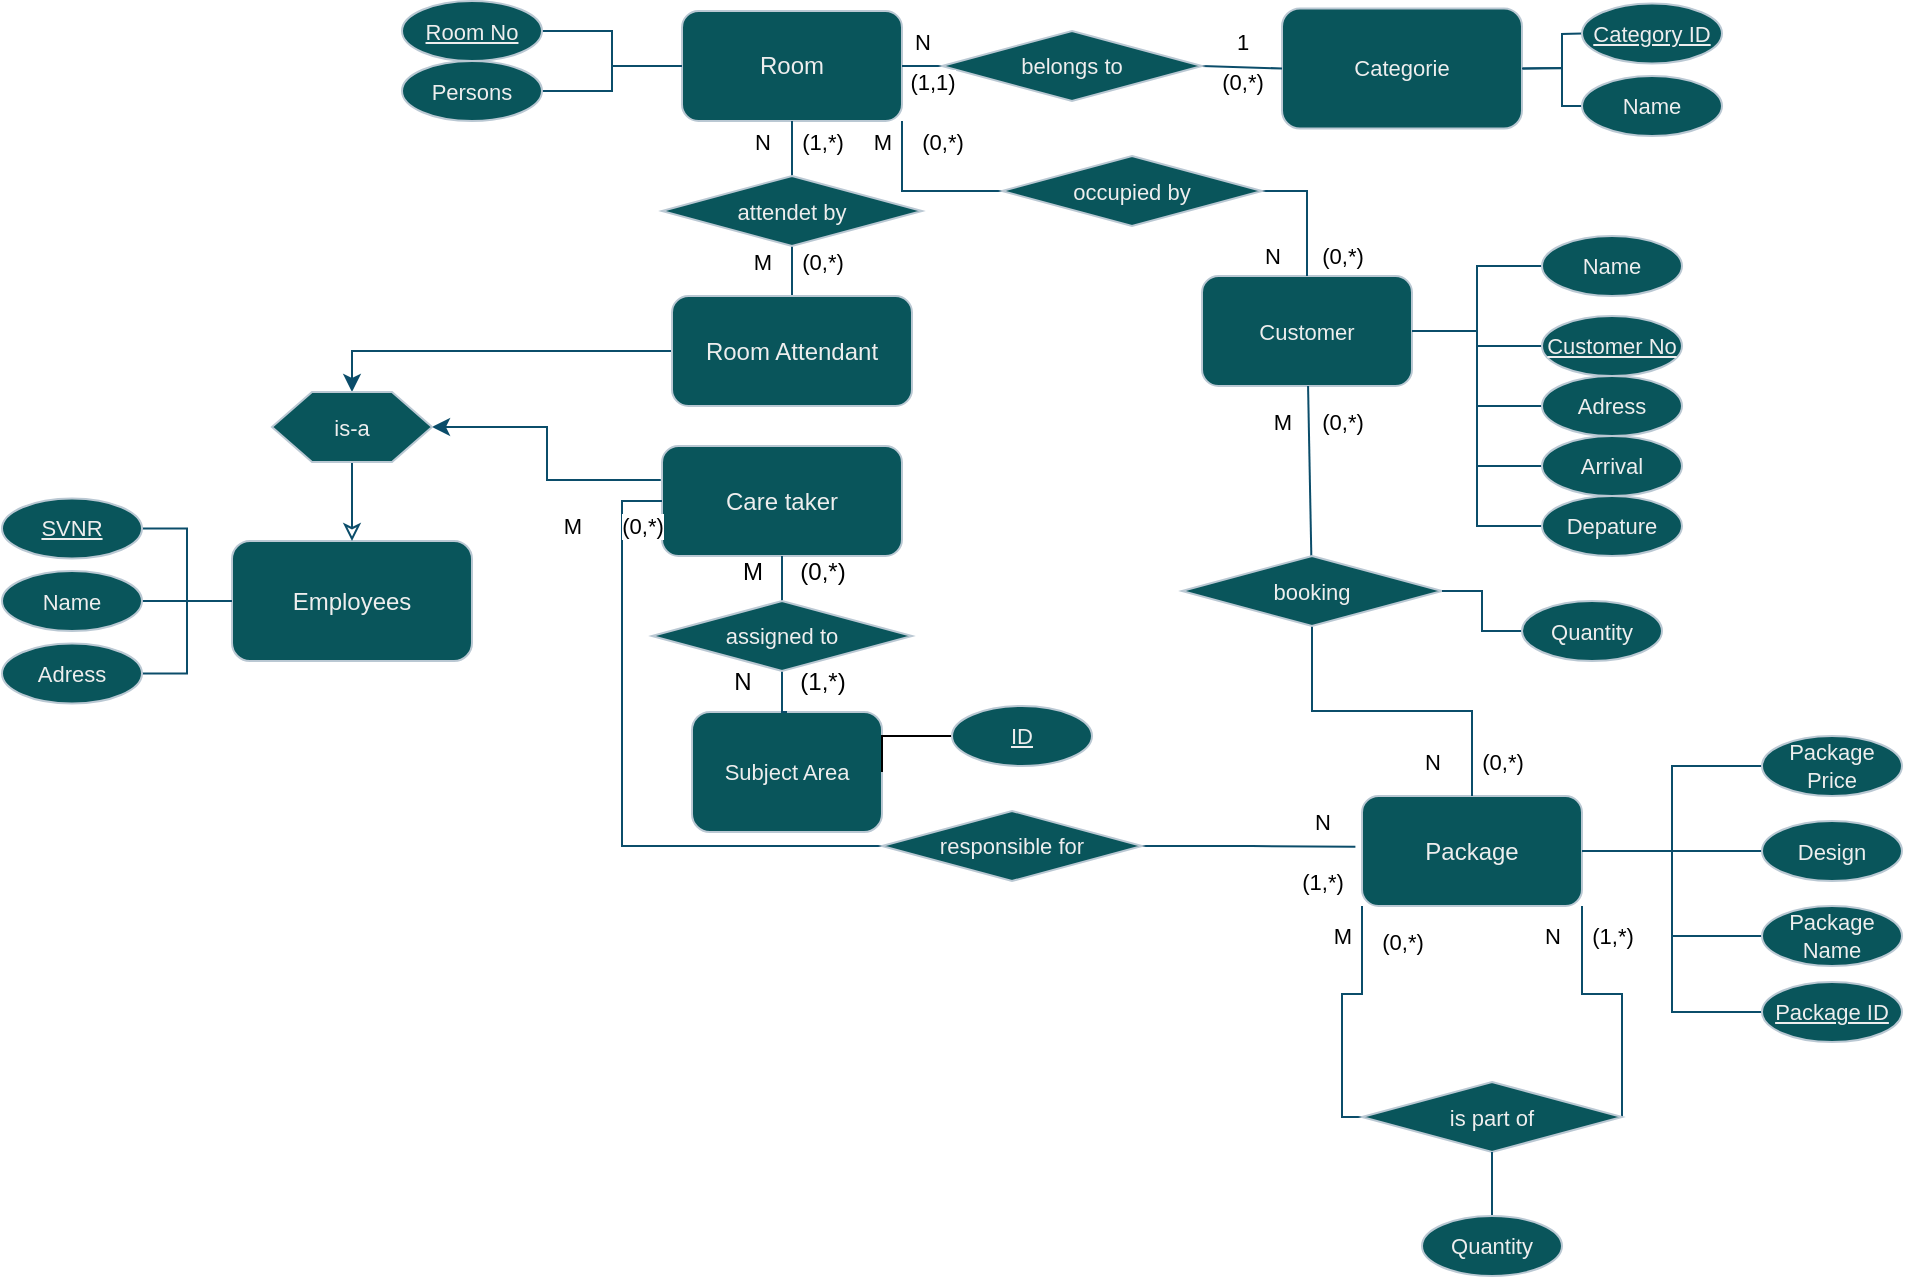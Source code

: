 <mxfile version="26.2.2">
  <diagram id="C5RBs43oDa-KdzZeNtuy" name="Page-1">
    <mxGraphModel dx="2253" dy="828" grid="1" gridSize="10" guides="1" tooltips="1" connect="1" arrows="1" fold="1" page="1" pageScale="1" pageWidth="827" pageHeight="1169" math="0" shadow="0">
      <root>
        <mxCell id="WIyWlLk6GJQsqaUBKTNV-0" />
        <mxCell id="WIyWlLk6GJQsqaUBKTNV-1" parent="WIyWlLk6GJQsqaUBKTNV-0" />
        <mxCell id="YpUnebKYGkCneQpCsx4X-32" value="" style="edgeStyle=none;shape=connector;rounded=0;orthogonalLoop=1;jettySize=auto;html=1;strokeColor=#0B4D6A;align=center;verticalAlign=middle;fontFamily=Helvetica;fontSize=11;fontColor=default;labelBackgroundColor=none;endArrow=none;" parent="WIyWlLk6GJQsqaUBKTNV-1" source="YpUnebKYGkCneQpCsx4X-33" target="YpUnebKYGkCneQpCsx4X-28" edge="1">
          <mxGeometry relative="1" as="geometry" />
        </mxCell>
        <mxCell id="WIyWlLk6GJQsqaUBKTNV-3" value="Room" style="rounded=1;whiteSpace=wrap;html=1;fontSize=12;glass=0;strokeWidth=1;shadow=0;labelBackgroundColor=none;fillColor=#09555B;strokeColor=#BAC8D3;fontColor=#EEEEEE;" parent="WIyWlLk6GJQsqaUBKTNV-1" vertex="1">
          <mxGeometry x="200" y="87.5" width="110" height="55" as="geometry" />
        </mxCell>
        <mxCell id="YpUnebKYGkCneQpCsx4X-51" value="" style="edgeStyle=orthogonalEdgeStyle;shape=connector;rounded=0;orthogonalLoop=1;jettySize=auto;html=1;strokeColor=#0B4D6A;align=center;verticalAlign=middle;fontFamily=Helvetica;fontSize=11;fontColor=default;labelBackgroundColor=default;startFill=0;endArrow=none;exitX=0;exitY=0.5;exitDx=0;exitDy=0;entryX=1;entryY=0.5;entryDx=0;entryDy=0;" parent="WIyWlLk6GJQsqaUBKTNV-1" source="WIyWlLk6GJQsqaUBKTNV-7" target="YpUnebKYGkCneQpCsx4X-50" edge="1">
          <mxGeometry relative="1" as="geometry">
            <mxPoint x="-280" y="440" as="sourcePoint" />
          </mxGeometry>
        </mxCell>
        <mxCell id="WIyWlLk6GJQsqaUBKTNV-7" value="Employees" style="rounded=1;whiteSpace=wrap;html=1;fontSize=12;glass=0;strokeWidth=1;shadow=0;labelBackgroundColor=none;fillColor=#09555B;strokeColor=#BAC8D3;fontColor=#EEEEEE;" parent="WIyWlLk6GJQsqaUBKTNV-1" vertex="1">
          <mxGeometry x="-25" y="352.5" width="120" height="60" as="geometry" />
        </mxCell>
        <mxCell id="YpUnebKYGkCneQpCsx4X-59" value="" style="edgeStyle=orthogonalEdgeStyle;shape=connector;rounded=0;orthogonalLoop=1;jettySize=auto;html=1;strokeColor=#0B4D6A;align=center;verticalAlign=middle;fontFamily=Helvetica;fontSize=11;fontColor=default;labelBackgroundColor=default;startFill=0;endArrow=none;" parent="WIyWlLk6GJQsqaUBKTNV-1" source="YpUnebKYGkCneQpCsx4X-3" target="YpUnebKYGkCneQpCsx4X-56" edge="1">
          <mxGeometry relative="1" as="geometry" />
        </mxCell>
        <mxCell id="YpUnebKYGkCneQpCsx4X-3" value="Customer" style="rounded=1;whiteSpace=wrap;html=1;fontFamily=Helvetica;fontSize=11;fontColor=#EEEEEE;labelBackgroundColor=none;fillColor=#09555B;strokeColor=#BAC8D3;" parent="WIyWlLk6GJQsqaUBKTNV-1" vertex="1">
          <mxGeometry x="460" y="220" width="105" height="55" as="geometry" />
        </mxCell>
        <mxCell id="YpUnebKYGkCneQpCsx4X-43" value="" style="edgeStyle=none;shape=connector;rounded=0;orthogonalLoop=1;jettySize=auto;html=1;strokeColor=#0B4D6A;align=center;verticalAlign=middle;fontFamily=Helvetica;fontSize=11;fontColor=default;labelBackgroundColor=none;endArrow=none;" parent="WIyWlLk6GJQsqaUBKTNV-1" source="YpUnebKYGkCneQpCsx4X-44" target="YpUnebKYGkCneQpCsx4X-3" edge="1">
          <mxGeometry relative="1" as="geometry" />
        </mxCell>
        <mxCell id="YpUnebKYGkCneQpCsx4X-6" value="Package" style="rounded=1;whiteSpace=wrap;html=1;fontSize=12;glass=0;strokeWidth=1;shadow=0;labelBackgroundColor=none;fillColor=#09555B;strokeColor=#BAC8D3;fontColor=#EEEEEE;" parent="WIyWlLk6GJQsqaUBKTNV-1" vertex="1">
          <mxGeometry x="540" y="480" width="110" height="55" as="geometry" />
        </mxCell>
        <mxCell id="YpUnebKYGkCneQpCsx4X-78" style="edgeStyle=orthogonalEdgeStyle;shape=connector;rounded=0;orthogonalLoop=1;jettySize=auto;html=1;exitX=1;exitY=0.5;exitDx=0;exitDy=0;entryX=0;entryY=0.5;entryDx=0;entryDy=0;strokeColor=#0B4D6A;align=center;verticalAlign=middle;fontFamily=Helvetica;fontSize=11;fontColor=default;labelBackgroundColor=default;startFill=0;endArrow=none;" parent="WIyWlLk6GJQsqaUBKTNV-1" source="YpUnebKYGkCneQpCsx4X-7" target="WIyWlLk6GJQsqaUBKTNV-3" edge="1">
          <mxGeometry relative="1" as="geometry" />
        </mxCell>
        <mxCell id="YpUnebKYGkCneQpCsx4X-7" value="&lt;u&gt;Room No&lt;/u&gt;" style="ellipse;whiteSpace=wrap;html=1;fontFamily=Helvetica;fontSize=11;fontColor=#EEEEEE;labelBackgroundColor=none;fillColor=#09555B;strokeColor=#BAC8D3;" parent="WIyWlLk6GJQsqaUBKTNV-1" vertex="1">
          <mxGeometry x="60" y="82.5" width="70" height="30" as="geometry" />
        </mxCell>
        <mxCell id="YpUnebKYGkCneQpCsx4X-79" style="edgeStyle=orthogonalEdgeStyle;shape=connector;rounded=0;orthogonalLoop=1;jettySize=auto;html=1;exitX=1;exitY=0.5;exitDx=0;exitDy=0;entryX=0;entryY=0.5;entryDx=0;entryDy=0;strokeColor=#0B4D6A;align=center;verticalAlign=middle;fontFamily=Helvetica;fontSize=11;fontColor=default;labelBackgroundColor=default;startFill=0;endArrow=none;" parent="WIyWlLk6GJQsqaUBKTNV-1" source="YpUnebKYGkCneQpCsx4X-9" target="WIyWlLk6GJQsqaUBKTNV-3" edge="1">
          <mxGeometry relative="1" as="geometry" />
        </mxCell>
        <mxCell id="YpUnebKYGkCneQpCsx4X-9" value="Persons" style="ellipse;whiteSpace=wrap;html=1;fontFamily=Helvetica;fontSize=11;fontColor=#EEEEEE;labelBackgroundColor=none;fillColor=#09555B;strokeColor=#BAC8D3;" parent="WIyWlLk6GJQsqaUBKTNV-1" vertex="1">
          <mxGeometry x="60" y="112.5" width="70" height="30" as="geometry" />
        </mxCell>
        <mxCell id="YpUnebKYGkCneQpCsx4X-19" style="edgeStyle=none;shape=connector;rounded=0;orthogonalLoop=1;jettySize=auto;html=1;entryX=0;entryY=0.5;entryDx=0;entryDy=0;strokeColor=#0B4D6A;align=center;verticalAlign=middle;fontFamily=Helvetica;fontSize=11;fontColor=default;labelBackgroundColor=none;endArrow=none;exitX=1;exitY=0.5;exitDx=0;exitDy=0;" parent="WIyWlLk6GJQsqaUBKTNV-1" source="YpUnebKYGkCneQpCsx4X-15" target="YpUnebKYGkCneQpCsx4X-16" edge="1">
          <mxGeometry relative="1" as="geometry">
            <mxPoint x="530" y="121.25" as="sourcePoint" />
            <Array as="points">
              <mxPoint x="640" y="116" />
              <mxPoint x="640" y="99" />
            </Array>
          </mxGeometry>
        </mxCell>
        <mxCell id="YpUnebKYGkCneQpCsx4X-15" value="Categorie" style="rounded=1;whiteSpace=wrap;html=1;fontFamily=Helvetica;fontSize=11;fontColor=#EEEEEE;labelBackgroundColor=none;fillColor=#09555B;strokeColor=#BAC8D3;" parent="WIyWlLk6GJQsqaUBKTNV-1" vertex="1">
          <mxGeometry x="500" y="86.25" width="120" height="60" as="geometry" />
        </mxCell>
        <mxCell id="YpUnebKYGkCneQpCsx4X-16" value="&lt;u&gt;Category ID&lt;/u&gt;" style="ellipse;whiteSpace=wrap;html=1;fontFamily=Helvetica;fontSize=11;fontColor=#EEEEEE;labelBackgroundColor=none;fillColor=#09555B;strokeColor=#BAC8D3;" parent="WIyWlLk6GJQsqaUBKTNV-1" vertex="1">
          <mxGeometry x="650" y="83.75" width="70" height="30" as="geometry" />
        </mxCell>
        <mxCell id="YpUnebKYGkCneQpCsx4X-20" style="edgeStyle=none;shape=connector;rounded=0;orthogonalLoop=1;jettySize=auto;html=1;exitX=0;exitY=0.5;exitDx=0;exitDy=0;entryX=1;entryY=0.5;entryDx=0;entryDy=0;strokeColor=#0B4D6A;align=center;verticalAlign=middle;fontFamily=Helvetica;fontSize=11;fontColor=default;labelBackgroundColor=none;endArrow=none;" parent="WIyWlLk6GJQsqaUBKTNV-1" source="YpUnebKYGkCneQpCsx4X-17" target="YpUnebKYGkCneQpCsx4X-15" edge="1">
          <mxGeometry relative="1" as="geometry">
            <Array as="points">
              <mxPoint x="640" y="135" />
              <mxPoint x="640" y="116" />
            </Array>
          </mxGeometry>
        </mxCell>
        <mxCell id="YpUnebKYGkCneQpCsx4X-17" value="Name" style="ellipse;whiteSpace=wrap;html=1;fontFamily=Helvetica;fontSize=11;fontColor=#EEEEEE;labelBackgroundColor=none;fillColor=#09555B;strokeColor=#BAC8D3;" parent="WIyWlLk6GJQsqaUBKTNV-1" vertex="1">
          <mxGeometry x="650" y="120" width="70" height="30" as="geometry" />
        </mxCell>
        <mxCell id="YpUnebKYGkCneQpCsx4X-22" style="edgeStyle=none;shape=connector;rounded=0;orthogonalLoop=1;jettySize=auto;html=1;exitX=0;exitY=0.5;exitDx=0;exitDy=0;entryX=1;entryY=0.5;entryDx=0;entryDy=0;strokeColor=#0B4D6A;align=center;verticalAlign=middle;fontFamily=Helvetica;fontSize=11;fontColor=default;labelBackgroundColor=none;endArrow=none;" parent="WIyWlLk6GJQsqaUBKTNV-1" source="YpUnebKYGkCneQpCsx4X-21" target="WIyWlLk6GJQsqaUBKTNV-3" edge="1">
          <mxGeometry relative="1" as="geometry" />
        </mxCell>
        <mxCell id="YpUnebKYGkCneQpCsx4X-23" style="edgeStyle=none;shape=connector;rounded=0;orthogonalLoop=1;jettySize=auto;html=1;exitX=1;exitY=0.5;exitDx=0;exitDy=0;entryX=0;entryY=0.5;entryDx=0;entryDy=0;strokeColor=#0B4D6A;align=center;verticalAlign=middle;fontFamily=Helvetica;fontSize=11;fontColor=default;labelBackgroundColor=none;endArrow=none;" parent="WIyWlLk6GJQsqaUBKTNV-1" source="YpUnebKYGkCneQpCsx4X-21" target="YpUnebKYGkCneQpCsx4X-15" edge="1">
          <mxGeometry relative="1" as="geometry" />
        </mxCell>
        <mxCell id="YpUnebKYGkCneQpCsx4X-21" value="belongs to" style="rhombus;whiteSpace=wrap;html=1;fontFamily=Helvetica;fontSize=11;fontColor=#EEEEEE;labelBackgroundColor=none;fillColor=#09555B;strokeColor=#BAC8D3;" parent="WIyWlLk6GJQsqaUBKTNV-1" vertex="1">
          <mxGeometry x="330" y="97.5" width="130" height="35" as="geometry" />
        </mxCell>
        <mxCell id="YpUnebKYGkCneQpCsx4X-53" value="" style="edgeStyle=orthogonalEdgeStyle;shape=connector;rounded=0;orthogonalLoop=1;jettySize=auto;html=1;strokeColor=#0B4D6A;align=center;verticalAlign=middle;fontFamily=Helvetica;fontSize=11;fontColor=default;labelBackgroundColor=default;startFill=0;endArrow=none;entryX=0;entryY=0.5;entryDx=0;entryDy=0;" parent="WIyWlLk6GJQsqaUBKTNV-1" source="YpUnebKYGkCneQpCsx4X-24" target="WIyWlLk6GJQsqaUBKTNV-7" edge="1">
          <mxGeometry relative="1" as="geometry">
            <mxPoint x="-280" y="440" as="targetPoint" />
          </mxGeometry>
        </mxCell>
        <mxCell id="YpUnebKYGkCneQpCsx4X-24" value="&lt;u&gt;SVNR&lt;/u&gt;" style="ellipse;whiteSpace=wrap;html=1;fontFamily=Helvetica;fontSize=11;fontColor=#EEEEEE;labelBackgroundColor=none;fillColor=#09555B;strokeColor=#BAC8D3;" parent="WIyWlLk6GJQsqaUBKTNV-1" vertex="1">
          <mxGeometry x="-140" y="331.25" width="70" height="30" as="geometry" />
        </mxCell>
        <mxCell id="YpUnebKYGkCneQpCsx4X-93" style="edgeStyle=orthogonalEdgeStyle;shape=connector;rounded=0;orthogonalLoop=1;jettySize=auto;html=1;exitX=0;exitY=0.5;exitDx=0;exitDy=0;entryX=0.5;entryY=0;entryDx=0;entryDy=0;strokeColor=#0B4D6A;align=center;verticalAlign=middle;fontFamily=Helvetica;fontSize=11;fontColor=default;labelBackgroundColor=default;startFill=0;endArrow=classic;endFill=1;" parent="WIyWlLk6GJQsqaUBKTNV-1" source="YpUnebKYGkCneQpCsx4X-28" target="YpUnebKYGkCneQpCsx4X-36" edge="1">
          <mxGeometry relative="1" as="geometry" />
        </mxCell>
        <mxCell id="YpUnebKYGkCneQpCsx4X-28" value="Room Attendant" style="rounded=1;whiteSpace=wrap;html=1;fontSize=12;glass=0;strokeWidth=1;shadow=0;labelBackgroundColor=none;fillColor=#09555B;strokeColor=#BAC8D3;fontColor=#EEEEEE;" parent="WIyWlLk6GJQsqaUBKTNV-1" vertex="1">
          <mxGeometry x="195" y="230" width="120" height="55" as="geometry" />
        </mxCell>
        <mxCell id="YpUnebKYGkCneQpCsx4X-94" style="edgeStyle=orthogonalEdgeStyle;shape=connector;rounded=0;orthogonalLoop=1;jettySize=auto;html=1;exitX=-0.005;exitY=0.309;exitDx=0;exitDy=0;entryX=1;entryY=0.5;entryDx=0;entryDy=0;strokeColor=#0B4D6A;align=center;verticalAlign=middle;fontFamily=Helvetica;fontSize=11;fontColor=default;labelBackgroundColor=default;startFill=0;endArrow=classic;exitPerimeter=0;endFill=1;" parent="WIyWlLk6GJQsqaUBKTNV-1" source="YpUnebKYGkCneQpCsx4X-29" target="YpUnebKYGkCneQpCsx4X-36" edge="1">
          <mxGeometry relative="1" as="geometry" />
        </mxCell>
        <mxCell id="YpUnebKYGkCneQpCsx4X-29" value="Care taker" style="rounded=1;whiteSpace=wrap;html=1;fontSize=12;glass=0;strokeWidth=1;shadow=0;labelBackgroundColor=none;fillColor=#09555B;strokeColor=#BAC8D3;fontColor=#EEEEEE;" parent="WIyWlLk6GJQsqaUBKTNV-1" vertex="1">
          <mxGeometry x="190" y="305" width="120" height="55" as="geometry" />
        </mxCell>
        <mxCell id="YpUnebKYGkCneQpCsx4X-34" value="" style="edgeStyle=none;shape=connector;rounded=0;orthogonalLoop=1;jettySize=auto;html=1;strokeColor=#0B4D6A;align=center;verticalAlign=middle;fontFamily=Helvetica;fontSize=11;fontColor=default;labelBackgroundColor=none;endArrow=none;" parent="WIyWlLk6GJQsqaUBKTNV-1" source="WIyWlLk6GJQsqaUBKTNV-3" target="YpUnebKYGkCneQpCsx4X-33" edge="1">
          <mxGeometry relative="1" as="geometry">
            <mxPoint x="246" y="142" as="sourcePoint" />
            <mxPoint x="219" y="220" as="targetPoint" />
          </mxGeometry>
        </mxCell>
        <mxCell id="YpUnebKYGkCneQpCsx4X-33" value="attendet by" style="rhombus;whiteSpace=wrap;html=1;fontFamily=Helvetica;fontSize=11;fontColor=#EEEEEE;labelBackgroundColor=none;fillColor=#09555B;strokeColor=#BAC8D3;" parent="WIyWlLk6GJQsqaUBKTNV-1" vertex="1">
          <mxGeometry x="190" y="170" width="130" height="35" as="geometry" />
        </mxCell>
        <mxCell id="YpUnebKYGkCneQpCsx4X-37" value="" style="edgeStyle=none;shape=connector;rounded=0;orthogonalLoop=1;jettySize=auto;html=1;exitX=0.5;exitY=0;exitDx=0;exitDy=0;entryX=0.5;entryY=1;entryDx=0;entryDy=0;strokeColor=#0B4D6A;align=center;verticalAlign=middle;fontFamily=Helvetica;fontSize=11;fontColor=default;labelBackgroundColor=none;endArrow=none;endFill=1;startArrow=classic;startFill=0;" parent="WIyWlLk6GJQsqaUBKTNV-1" source="WIyWlLk6GJQsqaUBKTNV-7" target="YpUnebKYGkCneQpCsx4X-36" edge="1">
          <mxGeometry relative="1" as="geometry">
            <mxPoint x="-200" y="353" as="sourcePoint" />
            <mxPoint x="-205" y="243" as="targetPoint" />
          </mxGeometry>
        </mxCell>
        <mxCell id="YpUnebKYGkCneQpCsx4X-36" value="is-a" style="whiteSpace=wrap;html=1;fontFamily=Helvetica;fontSize=11;fontColor=#EEEEEE;labelBackgroundColor=none;fillColor=#09555B;strokeColor=#BAC8D3;shape=hexagon;perimeter=hexagonPerimeter2;fixedSize=1;" parent="WIyWlLk6GJQsqaUBKTNV-1" vertex="1">
          <mxGeometry x="-5" y="278" width="80" height="35" as="geometry" />
        </mxCell>
        <mxCell id="YpUnebKYGkCneQpCsx4X-84" style="edgeStyle=orthogonalEdgeStyle;shape=connector;rounded=0;orthogonalLoop=1;jettySize=auto;html=1;exitX=1;exitY=0.5;exitDx=0;exitDy=0;entryX=0.5;entryY=0;entryDx=0;entryDy=0;strokeColor=#0B4D6A;align=center;verticalAlign=middle;fontFamily=Helvetica;fontSize=11;fontColor=default;labelBackgroundColor=default;startFill=0;endArrow=none;" parent="WIyWlLk6GJQsqaUBKTNV-1" source="YpUnebKYGkCneQpCsx4X-41" target="YpUnebKYGkCneQpCsx4X-3" edge="1">
          <mxGeometry relative="1" as="geometry" />
        </mxCell>
        <mxCell id="YpUnebKYGkCneQpCsx4X-97" style="edgeStyle=orthogonalEdgeStyle;shape=connector;rounded=0;orthogonalLoop=1;jettySize=auto;html=1;exitX=0;exitY=0.5;exitDx=0;exitDy=0;entryX=1;entryY=1;entryDx=0;entryDy=0;strokeColor=#0B4D6A;align=center;verticalAlign=middle;fontFamily=Helvetica;fontSize=11;fontColor=default;labelBackgroundColor=default;startFill=0;endArrow=none;" parent="WIyWlLk6GJQsqaUBKTNV-1" source="YpUnebKYGkCneQpCsx4X-41" target="WIyWlLk6GJQsqaUBKTNV-3" edge="1">
          <mxGeometry relative="1" as="geometry" />
        </mxCell>
        <mxCell id="YpUnebKYGkCneQpCsx4X-41" value="occupied by" style="rhombus;whiteSpace=wrap;html=1;fontFamily=Helvetica;fontSize=11;fontColor=#EEEEEE;labelBackgroundColor=none;fillColor=#09555B;strokeColor=#BAC8D3;" parent="WIyWlLk6GJQsqaUBKTNV-1" vertex="1">
          <mxGeometry x="360" y="160" width="130" height="35" as="geometry" />
        </mxCell>
        <mxCell id="YpUnebKYGkCneQpCsx4X-63" style="edgeStyle=orthogonalEdgeStyle;shape=connector;rounded=0;orthogonalLoop=1;jettySize=auto;html=1;exitX=0;exitY=0.5;exitDx=0;exitDy=0;entryX=1;entryY=0.5;entryDx=0;entryDy=0;strokeColor=#0B4D6A;align=center;verticalAlign=middle;fontFamily=Helvetica;fontSize=11;fontColor=default;labelBackgroundColor=default;startFill=0;endArrow=none;" parent="WIyWlLk6GJQsqaUBKTNV-1" source="YpUnebKYGkCneQpCsx4X-57" target="YpUnebKYGkCneQpCsx4X-3" edge="1">
          <mxGeometry relative="1" as="geometry" />
        </mxCell>
        <mxCell id="CJwWixdqiQdvM7Czt3eA-34" style="edgeStyle=orthogonalEdgeStyle;shape=connector;rounded=0;orthogonalLoop=1;jettySize=auto;html=1;exitX=0.5;exitY=1;exitDx=0;exitDy=0;entryX=0.5;entryY=0;entryDx=0;entryDy=0;strokeColor=#0B4D6A;align=center;verticalAlign=middle;fontFamily=Helvetica;fontSize=11;fontColor=default;labelBackgroundColor=default;startFill=0;endArrow=none;" parent="WIyWlLk6GJQsqaUBKTNV-1" source="YpUnebKYGkCneQpCsx4X-44" target="YpUnebKYGkCneQpCsx4X-6" edge="1">
          <mxGeometry relative="1" as="geometry" />
        </mxCell>
        <mxCell id="YpUnebKYGkCneQpCsx4X-44" value="booking" style="rhombus;whiteSpace=wrap;html=1;fontFamily=Helvetica;fontSize=11;fontColor=#EEEEEE;labelBackgroundColor=none;fillColor=#09555B;strokeColor=#BAC8D3;" parent="WIyWlLk6GJQsqaUBKTNV-1" vertex="1">
          <mxGeometry x="450" y="360" width="130" height="35" as="geometry" />
        </mxCell>
        <mxCell id="CJwWixdqiQdvM7Czt3eA-32" style="edgeStyle=orthogonalEdgeStyle;shape=connector;rounded=0;orthogonalLoop=1;jettySize=auto;html=1;exitX=0;exitY=0.5;exitDx=0;exitDy=0;entryX=0;entryY=1;entryDx=0;entryDy=0;strokeColor=#0B4D6A;align=center;verticalAlign=middle;fontFamily=Helvetica;fontSize=11;fontColor=default;labelBackgroundColor=default;startFill=0;endArrow=none;" parent="WIyWlLk6GJQsqaUBKTNV-1" source="YpUnebKYGkCneQpCsx4X-46" target="YpUnebKYGkCneQpCsx4X-6" edge="1">
          <mxGeometry relative="1" as="geometry">
            <Array as="points">
              <mxPoint x="530" y="640" />
              <mxPoint x="530" y="579" />
              <mxPoint x="540" y="579" />
            </Array>
          </mxGeometry>
        </mxCell>
        <mxCell id="CJwWixdqiQdvM7Czt3eA-33" style="edgeStyle=orthogonalEdgeStyle;shape=connector;rounded=0;orthogonalLoop=1;jettySize=auto;html=1;exitX=1;exitY=0.5;exitDx=0;exitDy=0;entryX=1;entryY=1;entryDx=0;entryDy=0;strokeColor=#0B4D6A;align=center;verticalAlign=middle;fontFamily=Helvetica;fontSize=11;fontColor=default;labelBackgroundColor=default;startFill=0;endArrow=none;" parent="WIyWlLk6GJQsqaUBKTNV-1" source="YpUnebKYGkCneQpCsx4X-46" target="YpUnebKYGkCneQpCsx4X-6" edge="1">
          <mxGeometry relative="1" as="geometry">
            <Array as="points">
              <mxPoint x="670" y="579" />
              <mxPoint x="650" y="579" />
            </Array>
          </mxGeometry>
        </mxCell>
        <mxCell id="YpUnebKYGkCneQpCsx4X-46" value="is part of" style="rhombus;whiteSpace=wrap;html=1;fontFamily=Helvetica;fontSize=11;fontColor=#EEEEEE;labelBackgroundColor=none;fillColor=#09555B;strokeColor=#BAC8D3;" parent="WIyWlLk6GJQsqaUBKTNV-1" vertex="1">
          <mxGeometry x="540" y="623" width="130" height="35" as="geometry" />
        </mxCell>
        <mxCell id="YpUnebKYGkCneQpCsx4X-52" style="edgeStyle=orthogonalEdgeStyle;shape=connector;rounded=0;orthogonalLoop=1;jettySize=auto;html=1;exitX=1;exitY=0.5;exitDx=0;exitDy=0;entryX=0;entryY=0.5;entryDx=0;entryDy=0;strokeColor=#0B4D6A;align=center;verticalAlign=middle;fontFamily=Helvetica;fontSize=11;fontColor=default;labelBackgroundColor=default;startFill=0;endArrow=none;" parent="WIyWlLk6GJQsqaUBKTNV-1" source="YpUnebKYGkCneQpCsx4X-49" target="WIyWlLk6GJQsqaUBKTNV-7" edge="1">
          <mxGeometry relative="1" as="geometry">
            <mxPoint x="-280" y="440" as="targetPoint" />
          </mxGeometry>
        </mxCell>
        <mxCell id="YpUnebKYGkCneQpCsx4X-49" value="Name" style="ellipse;whiteSpace=wrap;html=1;fontFamily=Helvetica;fontSize=11;fontColor=#EEEEEE;labelBackgroundColor=none;fillColor=#09555B;strokeColor=#BAC8D3;" parent="WIyWlLk6GJQsqaUBKTNV-1" vertex="1">
          <mxGeometry x="-140" y="367.5" width="70" height="30" as="geometry" />
        </mxCell>
        <mxCell id="YpUnebKYGkCneQpCsx4X-50" value="Adress" style="ellipse;whiteSpace=wrap;html=1;fontFamily=Helvetica;fontSize=11;fontColor=#EEEEEE;labelBackgroundColor=none;fillColor=#09555B;strokeColor=#BAC8D3;" parent="WIyWlLk6GJQsqaUBKTNV-1" vertex="1">
          <mxGeometry x="-140" y="403.75" width="70" height="30" as="geometry" />
        </mxCell>
        <mxCell id="YpUnebKYGkCneQpCsx4X-60" value="" style="edgeStyle=orthogonalEdgeStyle;shape=connector;rounded=0;orthogonalLoop=1;jettySize=auto;html=1;strokeColor=#0B4D6A;align=center;verticalAlign=middle;fontFamily=Helvetica;fontSize=11;fontColor=default;labelBackgroundColor=default;startFill=0;endArrow=none;" parent="WIyWlLk6GJQsqaUBKTNV-1" source="YpUnebKYGkCneQpCsx4X-54" target="YpUnebKYGkCneQpCsx4X-3" edge="1">
          <mxGeometry relative="1" as="geometry" />
        </mxCell>
        <mxCell id="YpUnebKYGkCneQpCsx4X-54" value="Name" style="ellipse;whiteSpace=wrap;html=1;fontFamily=Helvetica;fontSize=11;fontColor=#EEEEEE;labelBackgroundColor=none;fillColor=#09555B;strokeColor=#BAC8D3;" parent="WIyWlLk6GJQsqaUBKTNV-1" vertex="1">
          <mxGeometry x="630" y="200" width="70" height="30" as="geometry" />
        </mxCell>
        <mxCell id="YpUnebKYGkCneQpCsx4X-61" value="" style="edgeStyle=orthogonalEdgeStyle;shape=connector;rounded=0;orthogonalLoop=1;jettySize=auto;html=1;strokeColor=#0B4D6A;align=center;verticalAlign=middle;fontFamily=Helvetica;fontSize=11;fontColor=default;labelBackgroundColor=default;startFill=0;endArrow=none;" parent="WIyWlLk6GJQsqaUBKTNV-1" source="YpUnebKYGkCneQpCsx4X-55" target="YpUnebKYGkCneQpCsx4X-3" edge="1">
          <mxGeometry relative="1" as="geometry" />
        </mxCell>
        <mxCell id="YpUnebKYGkCneQpCsx4X-55" value="&lt;u&gt;Customer No&lt;/u&gt;" style="ellipse;whiteSpace=wrap;html=1;fontFamily=Helvetica;fontSize=11;fontColor=#EEEEEE;labelBackgroundColor=none;fillColor=#09555B;strokeColor=#BAC8D3;" parent="WIyWlLk6GJQsqaUBKTNV-1" vertex="1">
          <mxGeometry x="630" y="240" width="70" height="30" as="geometry" />
        </mxCell>
        <mxCell id="YpUnebKYGkCneQpCsx4X-56" value="Adress" style="ellipse;whiteSpace=wrap;html=1;fontFamily=Helvetica;fontSize=11;fontColor=#EEEEEE;labelBackgroundColor=none;fillColor=#09555B;strokeColor=#BAC8D3;" parent="WIyWlLk6GJQsqaUBKTNV-1" vertex="1">
          <mxGeometry x="630" y="270" width="70" height="30" as="geometry" />
        </mxCell>
        <mxCell id="YpUnebKYGkCneQpCsx4X-57" value="Arrival" style="ellipse;whiteSpace=wrap;html=1;fontFamily=Helvetica;fontSize=11;fontColor=#EEEEEE;labelBackgroundColor=none;fillColor=#09555B;strokeColor=#BAC8D3;" parent="WIyWlLk6GJQsqaUBKTNV-1" vertex="1">
          <mxGeometry x="630" y="300" width="70" height="30" as="geometry" />
        </mxCell>
        <mxCell id="YpUnebKYGkCneQpCsx4X-64" style="edgeStyle=orthogonalEdgeStyle;shape=connector;rounded=0;orthogonalLoop=1;jettySize=auto;html=1;exitX=0;exitY=0.5;exitDx=0;exitDy=0;entryX=1;entryY=0.5;entryDx=0;entryDy=0;strokeColor=#0B4D6A;align=center;verticalAlign=middle;fontFamily=Helvetica;fontSize=11;fontColor=default;labelBackgroundColor=default;startFill=0;endArrow=none;" parent="WIyWlLk6GJQsqaUBKTNV-1" source="YpUnebKYGkCneQpCsx4X-58" target="YpUnebKYGkCneQpCsx4X-3" edge="1">
          <mxGeometry relative="1" as="geometry" />
        </mxCell>
        <mxCell id="YpUnebKYGkCneQpCsx4X-58" value="Depature" style="ellipse;whiteSpace=wrap;html=1;fontFamily=Helvetica;fontSize=11;fontColor=#EEEEEE;labelBackgroundColor=none;fillColor=#09555B;strokeColor=#BAC8D3;" parent="WIyWlLk6GJQsqaUBKTNV-1" vertex="1">
          <mxGeometry x="630" y="330" width="70" height="30" as="geometry" />
        </mxCell>
        <mxCell id="YpUnebKYGkCneQpCsx4X-69" value="" style="edgeStyle=orthogonalEdgeStyle;shape=connector;rounded=0;orthogonalLoop=1;jettySize=auto;html=1;exitX=0;exitY=0.5;exitDx=0;exitDy=0;entryX=0;entryY=0.5;entryDx=0;entryDy=0;strokeColor=#0B4D6A;align=center;verticalAlign=middle;fontFamily=Helvetica;fontSize=11;fontColor=default;labelBackgroundColor=default;startFill=0;endArrow=none;" parent="WIyWlLk6GJQsqaUBKTNV-1" source="YpUnebKYGkCneQpCsx4X-29" target="YpUnebKYGkCneQpCsx4X-68" edge="1">
          <mxGeometry relative="1" as="geometry">
            <mxPoint x="50" y="323" as="sourcePoint" />
            <mxPoint x="460" y="513" as="targetPoint" />
          </mxGeometry>
        </mxCell>
        <mxCell id="CJwWixdqiQdvM7Czt3eA-25" value="" style="edgeStyle=orthogonalEdgeStyle;shape=connector;rounded=0;orthogonalLoop=1;jettySize=auto;html=1;strokeColor=#0B4D6A;align=center;verticalAlign=middle;fontFamily=Helvetica;fontSize=11;fontColor=default;labelBackgroundColor=default;startFill=0;endArrow=none;entryX=-0.03;entryY=0.462;entryDx=0;entryDy=0;entryPerimeter=0;" parent="WIyWlLk6GJQsqaUBKTNV-1" source="YpUnebKYGkCneQpCsx4X-68" target="YpUnebKYGkCneQpCsx4X-6" edge="1">
          <mxGeometry relative="1" as="geometry">
            <mxPoint x="500" y="507" as="targetPoint" />
          </mxGeometry>
        </mxCell>
        <mxCell id="YpUnebKYGkCneQpCsx4X-68" value="responsible for" style="rhombus;whiteSpace=wrap;html=1;fontFamily=Helvetica;fontSize=11;fontColor=#EEEEEE;labelBackgroundColor=none;fillColor=#09555B;strokeColor=#BAC8D3;" parent="WIyWlLk6GJQsqaUBKTNV-1" vertex="1">
          <mxGeometry x="300" y="487.5" width="130" height="35" as="geometry" />
        </mxCell>
        <mxCell id="CJwWixdqiQdvM7Czt3eA-17" value="" style="edgeStyle=orthogonalEdgeStyle;shape=connector;rounded=0;orthogonalLoop=1;jettySize=auto;html=1;strokeColor=#0B4D6A;align=center;verticalAlign=middle;fontFamily=Helvetica;fontSize=11;fontColor=default;labelBackgroundColor=default;startFill=0;endArrow=none;" parent="WIyWlLk6GJQsqaUBKTNV-1" source="YpUnebKYGkCneQpCsx4X-72" target="YpUnebKYGkCneQpCsx4X-44" edge="1">
          <mxGeometry relative="1" as="geometry" />
        </mxCell>
        <mxCell id="YpUnebKYGkCneQpCsx4X-72" value="Quantity" style="ellipse;whiteSpace=wrap;html=1;fontFamily=Helvetica;fontSize=11;fontColor=#EEEEEE;labelBackgroundColor=none;fillColor=#09555B;strokeColor=#BAC8D3;" parent="WIyWlLk6GJQsqaUBKTNV-1" vertex="1">
          <mxGeometry x="620" y="382.5" width="70" height="30" as="geometry" />
        </mxCell>
        <mxCell id="YpUnebKYGkCneQpCsx4X-80" value="N" style="text;html=1;align=center;verticalAlign=middle;resizable=0;points=[];autosize=1;strokeColor=none;fillColor=none;fontFamily=Helvetica;fontSize=11;fontColor=default;labelBackgroundColor=default;" parent="WIyWlLk6GJQsqaUBKTNV-1" vertex="1">
          <mxGeometry x="305" y="88" width="30" height="30" as="geometry" />
        </mxCell>
        <mxCell id="YpUnebKYGkCneQpCsx4X-81" value="1" style="text;html=1;align=center;verticalAlign=middle;resizable=0;points=[];autosize=1;strokeColor=none;fillColor=none;fontFamily=Helvetica;fontSize=11;fontColor=default;labelBackgroundColor=default;" parent="WIyWlLk6GJQsqaUBKTNV-1" vertex="1">
          <mxGeometry x="465" y="88" width="30" height="30" as="geometry" />
        </mxCell>
        <mxCell id="YpUnebKYGkCneQpCsx4X-82" value="N" style="text;html=1;align=center;verticalAlign=middle;resizable=0;points=[];autosize=1;strokeColor=none;fillColor=none;fontFamily=Helvetica;fontSize=11;fontColor=default;labelBackgroundColor=default;" parent="WIyWlLk6GJQsqaUBKTNV-1" vertex="1">
          <mxGeometry x="480" y="195" width="30" height="30" as="geometry" />
        </mxCell>
        <mxCell id="YpUnebKYGkCneQpCsx4X-86" value="M" style="text;html=1;align=center;verticalAlign=middle;resizable=0;points=[];autosize=1;strokeColor=none;fillColor=none;fontFamily=Helvetica;fontSize=11;fontColor=default;labelBackgroundColor=default;" parent="WIyWlLk6GJQsqaUBKTNV-1" vertex="1">
          <mxGeometry x="285" y="138" width="30" height="30" as="geometry" />
        </mxCell>
        <mxCell id="YpUnebKYGkCneQpCsx4X-87" value="M" style="text;html=1;align=center;verticalAlign=middle;resizable=0;points=[];autosize=1;strokeColor=none;fillColor=none;fontFamily=Helvetica;fontSize=11;fontColor=default;labelBackgroundColor=default;" parent="WIyWlLk6GJQsqaUBKTNV-1" vertex="1">
          <mxGeometry x="485" y="278" width="30" height="30" as="geometry" />
        </mxCell>
        <mxCell id="YpUnebKYGkCneQpCsx4X-88" value="N" style="text;html=1;align=center;verticalAlign=middle;resizable=0;points=[];autosize=1;strokeColor=none;fillColor=none;fontFamily=Helvetica;fontSize=11;fontColor=default;labelBackgroundColor=default;" parent="WIyWlLk6GJQsqaUBKTNV-1" vertex="1">
          <mxGeometry x="620" y="535" width="30" height="30" as="geometry" />
        </mxCell>
        <mxCell id="YpUnebKYGkCneQpCsx4X-91" value="N" style="text;html=1;align=center;verticalAlign=middle;resizable=0;points=[];autosize=1;strokeColor=none;fillColor=none;fontFamily=Helvetica;fontSize=11;fontColor=default;labelBackgroundColor=default;" parent="WIyWlLk6GJQsqaUBKTNV-1" vertex="1">
          <mxGeometry x="225" y="138" width="30" height="30" as="geometry" />
        </mxCell>
        <mxCell id="YpUnebKYGkCneQpCsx4X-92" value="M" style="text;html=1;align=center;verticalAlign=middle;resizable=0;points=[];autosize=1;strokeColor=none;fillColor=none;fontFamily=Helvetica;fontSize=11;fontColor=default;labelBackgroundColor=default;" parent="WIyWlLk6GJQsqaUBKTNV-1" vertex="1">
          <mxGeometry x="225" y="198" width="30" height="30" as="geometry" />
        </mxCell>
        <mxCell id="YpUnebKYGkCneQpCsx4X-96" value="M" style="text;html=1;align=center;verticalAlign=middle;resizable=0;points=[];autosize=1;strokeColor=none;fillColor=none;fontFamily=Helvetica;fontSize=11;fontColor=default;labelBackgroundColor=default;" parent="WIyWlLk6GJQsqaUBKTNV-1" vertex="1">
          <mxGeometry x="130" y="330" width="30" height="30" as="geometry" />
        </mxCell>
        <mxCell id="YpUnebKYGkCneQpCsx4X-98" value="(1,1)" style="text;html=1;align=center;verticalAlign=middle;resizable=0;points=[];autosize=1;strokeColor=none;fillColor=none;fontFamily=Helvetica;fontSize=11;fontColor=default;labelBackgroundColor=default;" parent="WIyWlLk6GJQsqaUBKTNV-1" vertex="1">
          <mxGeometry x="300" y="108" width="50" height="30" as="geometry" />
        </mxCell>
        <mxCell id="YpUnebKYGkCneQpCsx4X-99" value="(0,*)" style="text;html=1;align=center;verticalAlign=middle;resizable=0;points=[];autosize=1;strokeColor=none;fillColor=none;fontFamily=Helvetica;fontSize=11;fontColor=default;labelBackgroundColor=default;" parent="WIyWlLk6GJQsqaUBKTNV-1" vertex="1">
          <mxGeometry x="460" y="108" width="40" height="30" as="geometry" />
        </mxCell>
        <mxCell id="YpUnebKYGkCneQpCsx4X-100" value="(1,*)" style="text;html=1;align=center;verticalAlign=middle;resizable=0;points=[];autosize=1;strokeColor=none;fillColor=none;fontFamily=Helvetica;fontSize=11;fontColor=default;labelBackgroundColor=default;" parent="WIyWlLk6GJQsqaUBKTNV-1" vertex="1">
          <mxGeometry x="250" y="138" width="40" height="30" as="geometry" />
        </mxCell>
        <mxCell id="YpUnebKYGkCneQpCsx4X-101" value="(0,*)" style="text;html=1;align=center;verticalAlign=middle;resizable=0;points=[];autosize=1;strokeColor=none;fillColor=none;fontFamily=Helvetica;fontSize=11;fontColor=default;labelBackgroundColor=default;" parent="WIyWlLk6GJQsqaUBKTNV-1" vertex="1">
          <mxGeometry x="250" y="198" width="40" height="30" as="geometry" />
        </mxCell>
        <mxCell id="CJwWixdqiQdvM7Czt3eA-22" style="edgeStyle=orthogonalEdgeStyle;shape=connector;rounded=0;orthogonalLoop=1;jettySize=auto;html=1;exitX=0;exitY=0.5;exitDx=0;exitDy=0;strokeColor=#0B4D6A;align=center;verticalAlign=middle;fontFamily=Helvetica;fontSize=11;fontColor=default;labelBackgroundColor=default;startFill=0;endArrow=none;entryX=1;entryY=0.5;entryDx=0;entryDy=0;" parent="WIyWlLk6GJQsqaUBKTNV-1" source="CJwWixdqiQdvM7Czt3eA-1" target="YpUnebKYGkCneQpCsx4X-6" edge="1">
          <mxGeometry relative="1" as="geometry">
            <mxPoint x="1080" y="515" as="targetPoint" />
          </mxGeometry>
        </mxCell>
        <mxCell id="CJwWixdqiQdvM7Czt3eA-1" value="Design" style="ellipse;whiteSpace=wrap;html=1;fontFamily=Helvetica;fontSize=11;fontColor=#EEEEEE;labelBackgroundColor=none;fillColor=#09555B;strokeColor=#BAC8D3;" parent="WIyWlLk6GJQsqaUBKTNV-1" vertex="1">
          <mxGeometry x="740" y="492.5" width="70" height="30" as="geometry" />
        </mxCell>
        <mxCell id="CJwWixdqiQdvM7Czt3eA-5" value="M" style="text;html=1;align=center;verticalAlign=middle;resizable=0;points=[];autosize=1;strokeColor=none;fillColor=none;fontFamily=Helvetica;fontSize=11;fontColor=default;labelBackgroundColor=default;" parent="WIyWlLk6GJQsqaUBKTNV-1" vertex="1">
          <mxGeometry x="515" y="535" width="30" height="30" as="geometry" />
        </mxCell>
        <mxCell id="CJwWixdqiQdvM7Czt3eA-7" style="edgeStyle=orthogonalEdgeStyle;shape=connector;rounded=0;orthogonalLoop=1;jettySize=auto;html=1;exitX=0.5;exitY=0;exitDx=0;exitDy=0;entryX=0.5;entryY=1;entryDx=0;entryDy=0;strokeColor=#0B4D6A;align=center;verticalAlign=middle;fontFamily=Helvetica;fontSize=11;fontColor=default;labelBackgroundColor=default;startFill=0;endArrow=none;" parent="WIyWlLk6GJQsqaUBKTNV-1" source="qt-aL0bdgetkn8IBPvCx-1" target="YpUnebKYGkCneQpCsx4X-29" edge="1">
          <mxGeometry relative="1" as="geometry" />
        </mxCell>
        <mxCell id="CJwWixdqiQdvM7Czt3eA-6" value="Subject Area" style="whiteSpace=wrap;html=1;fontFamily=Helvetica;fontSize=11;fontColor=#EEEEEE;labelBackgroundColor=none;fillColor=#09555B;strokeColor=#BAC8D3;rounded=1;" parent="WIyWlLk6GJQsqaUBKTNV-1" vertex="1">
          <mxGeometry x="205" y="438" width="95" height="60" as="geometry" />
        </mxCell>
        <mxCell id="CJwWixdqiQdvM7Czt3eA-8" value="(0,*)" style="text;html=1;align=center;verticalAlign=middle;resizable=0;points=[];autosize=1;strokeColor=none;fillColor=none;fontFamily=Helvetica;fontSize=11;fontColor=default;labelBackgroundColor=default;" parent="WIyWlLk6GJQsqaUBKTNV-1" vertex="1">
          <mxGeometry x="310" y="138" width="40" height="30" as="geometry" />
        </mxCell>
        <mxCell id="CJwWixdqiQdvM7Czt3eA-9" value="(0,*)" style="text;html=1;align=center;verticalAlign=middle;resizable=0;points=[];autosize=1;strokeColor=none;fillColor=none;fontFamily=Helvetica;fontSize=11;fontColor=default;labelBackgroundColor=default;" parent="WIyWlLk6GJQsqaUBKTNV-1" vertex="1">
          <mxGeometry x="510" y="195" width="40" height="30" as="geometry" />
        </mxCell>
        <mxCell id="CJwWixdqiQdvM7Czt3eA-23" style="edgeStyle=orthogonalEdgeStyle;shape=connector;rounded=0;orthogonalLoop=1;jettySize=auto;html=1;exitX=0;exitY=0.5;exitDx=0;exitDy=0;strokeColor=#0B4D6A;align=center;verticalAlign=middle;fontFamily=Helvetica;fontSize=11;fontColor=default;labelBackgroundColor=default;startFill=0;endArrow=none;entryX=1;entryY=0.5;entryDx=0;entryDy=0;" parent="WIyWlLk6GJQsqaUBKTNV-1" source="CJwWixdqiQdvM7Czt3eA-15" target="YpUnebKYGkCneQpCsx4X-6" edge="1">
          <mxGeometry relative="1" as="geometry">
            <mxPoint x="1080" y="515" as="targetPoint" />
          </mxGeometry>
        </mxCell>
        <mxCell id="CJwWixdqiQdvM7Czt3eA-15" value="Package Price" style="ellipse;whiteSpace=wrap;html=1;fontFamily=Helvetica;fontSize=11;fontColor=#EEEEEE;labelBackgroundColor=none;fillColor=#09555B;strokeColor=#BAC8D3;" parent="WIyWlLk6GJQsqaUBKTNV-1" vertex="1">
          <mxGeometry x="740" y="450" width="70" height="30" as="geometry" />
        </mxCell>
        <mxCell id="CJwWixdqiQdvM7Czt3eA-21" style="edgeStyle=orthogonalEdgeStyle;shape=connector;rounded=0;orthogonalLoop=1;jettySize=auto;html=1;entryX=1;entryY=0.5;entryDx=0;entryDy=0;strokeColor=#0B4D6A;align=center;verticalAlign=middle;fontFamily=Helvetica;fontSize=11;fontColor=default;labelBackgroundColor=default;startFill=0;endArrow=none;exitX=0;exitY=0.5;exitDx=0;exitDy=0;" parent="WIyWlLk6GJQsqaUBKTNV-1" source="CJwWixdqiQdvM7Czt3eA-16" target="YpUnebKYGkCneQpCsx4X-6" edge="1">
          <mxGeometry relative="1" as="geometry">
            <mxPoint x="1080.0" y="510.0" as="targetPoint" />
          </mxGeometry>
        </mxCell>
        <mxCell id="CJwWixdqiQdvM7Czt3eA-16" value="Package Name" style="ellipse;whiteSpace=wrap;html=1;fontFamily=Helvetica;fontSize=11;fontColor=#EEEEEE;labelBackgroundColor=none;fillColor=#09555B;strokeColor=#BAC8D3;" parent="WIyWlLk6GJQsqaUBKTNV-1" vertex="1">
          <mxGeometry x="740" y="535" width="70" height="30" as="geometry" />
        </mxCell>
        <mxCell id="CJwWixdqiQdvM7Czt3eA-18" value="(0,*)" style="text;html=1;align=center;verticalAlign=middle;resizable=0;points=[];autosize=1;strokeColor=none;fillColor=none;fontFamily=Helvetica;fontSize=11;fontColor=default;labelBackgroundColor=default;" parent="WIyWlLk6GJQsqaUBKTNV-1" vertex="1">
          <mxGeometry x="510" y="278" width="40" height="30" as="geometry" />
        </mxCell>
        <mxCell id="CJwWixdqiQdvM7Czt3eA-24" value="(0,*)" style="text;html=1;align=center;verticalAlign=middle;resizable=0;points=[];autosize=1;strokeColor=none;fillColor=none;fontFamily=Helvetica;fontSize=11;fontColor=default;labelBackgroundColor=default;" parent="WIyWlLk6GJQsqaUBKTNV-1" vertex="1">
          <mxGeometry x="160" y="330" width="40" height="30" as="geometry" />
        </mxCell>
        <mxCell id="CJwWixdqiQdvM7Czt3eA-35" value="N" style="text;html=1;align=center;verticalAlign=middle;resizable=0;points=[];autosize=1;strokeColor=none;fillColor=none;fontFamily=Helvetica;fontSize=11;fontColor=default;labelBackgroundColor=default;" parent="WIyWlLk6GJQsqaUBKTNV-1" vertex="1">
          <mxGeometry x="560" y="448" width="30" height="30" as="geometry" />
        </mxCell>
        <mxCell id="CJwWixdqiQdvM7Czt3eA-36" value="(0,*)" style="text;html=1;align=center;verticalAlign=middle;resizable=0;points=[];autosize=1;strokeColor=none;fillColor=none;fontFamily=Helvetica;fontSize=11;fontColor=default;labelBackgroundColor=default;" parent="WIyWlLk6GJQsqaUBKTNV-1" vertex="1">
          <mxGeometry x="590" y="448" width="40" height="30" as="geometry" />
        </mxCell>
        <mxCell id="CJwWixdqiQdvM7Czt3eA-46" value="(0,*)" style="text;html=1;align=center;verticalAlign=middle;resizable=0;points=[];autosize=1;strokeColor=none;fillColor=none;fontFamily=Helvetica;fontSize=11;fontColor=default;labelBackgroundColor=default;" parent="WIyWlLk6GJQsqaUBKTNV-1" vertex="1">
          <mxGeometry x="540" y="538" width="40" height="30" as="geometry" />
        </mxCell>
        <mxCell id="CJwWixdqiQdvM7Czt3eA-47" value="(1,*)" style="text;html=1;align=center;verticalAlign=middle;resizable=0;points=[];autosize=1;strokeColor=none;fillColor=none;fontFamily=Helvetica;fontSize=11;fontColor=default;labelBackgroundColor=default;" parent="WIyWlLk6GJQsqaUBKTNV-1" vertex="1">
          <mxGeometry x="645" y="535" width="40" height="30" as="geometry" />
        </mxCell>
        <mxCell id="CJwWixdqiQdvM7Czt3eA-49" style="edgeStyle=orthogonalEdgeStyle;shape=connector;rounded=0;orthogonalLoop=1;jettySize=auto;html=1;exitX=0;exitY=0.5;exitDx=0;exitDy=0;entryX=1;entryY=0.5;entryDx=0;entryDy=0;strokeColor=#0B4D6A;align=center;verticalAlign=middle;fontFamily=Helvetica;fontSize=11;fontColor=default;labelBackgroundColor=default;startFill=0;endArrow=none;" parent="WIyWlLk6GJQsqaUBKTNV-1" source="CJwWixdqiQdvM7Czt3eA-48" target="YpUnebKYGkCneQpCsx4X-6" edge="1">
          <mxGeometry relative="1" as="geometry" />
        </mxCell>
        <mxCell id="CJwWixdqiQdvM7Czt3eA-48" value="&lt;u&gt;Package ID&lt;/u&gt;" style="ellipse;whiteSpace=wrap;html=1;fontFamily=Helvetica;fontSize=11;fontColor=#EEEEEE;labelBackgroundColor=none;fillColor=#09555B;strokeColor=#BAC8D3;" parent="WIyWlLk6GJQsqaUBKTNV-1" vertex="1">
          <mxGeometry x="740" y="573" width="70" height="30" as="geometry" />
        </mxCell>
        <mxCell id="CJwWixdqiQdvM7Czt3eA-51" value="" style="edgeStyle=orthogonalEdgeStyle;shape=connector;rounded=0;orthogonalLoop=1;jettySize=auto;html=1;strokeColor=#0B4D6A;align=center;verticalAlign=middle;fontFamily=Helvetica;fontSize=11;fontColor=default;labelBackgroundColor=default;startFill=0;endArrow=none;" parent="WIyWlLk6GJQsqaUBKTNV-1" source="CJwWixdqiQdvM7Czt3eA-50" target="YpUnebKYGkCneQpCsx4X-46" edge="1">
          <mxGeometry relative="1" as="geometry" />
        </mxCell>
        <mxCell id="CJwWixdqiQdvM7Czt3eA-50" value="Quantity" style="ellipse;whiteSpace=wrap;html=1;fontFamily=Helvetica;fontSize=11;fontColor=#EEEEEE;labelBackgroundColor=none;fillColor=#09555B;strokeColor=#BAC8D3;" parent="WIyWlLk6GJQsqaUBKTNV-1" vertex="1">
          <mxGeometry x="570" y="690" width="70" height="30" as="geometry" />
        </mxCell>
        <mxCell id="CJwWixdqiQdvM7Czt3eA-52" value="N" style="text;html=1;align=center;verticalAlign=middle;resizable=0;points=[];autosize=1;strokeColor=none;fillColor=none;fontFamily=Helvetica;fontSize=11;fontColor=default;labelBackgroundColor=default;" parent="WIyWlLk6GJQsqaUBKTNV-1" vertex="1">
          <mxGeometry x="505" y="478" width="30" height="30" as="geometry" />
        </mxCell>
        <mxCell id="CJwWixdqiQdvM7Czt3eA-53" value="(1,*)" style="text;html=1;align=center;verticalAlign=middle;resizable=0;points=[];autosize=1;strokeColor=none;fillColor=none;fontFamily=Helvetica;fontSize=11;fontColor=default;labelBackgroundColor=default;" parent="WIyWlLk6GJQsqaUBKTNV-1" vertex="1">
          <mxGeometry x="500" y="508" width="40" height="30" as="geometry" />
        </mxCell>
        <mxCell id="qt-aL0bdgetkn8IBPvCx-2" value="" style="edgeStyle=orthogonalEdgeStyle;shape=connector;rounded=0;orthogonalLoop=1;jettySize=auto;html=1;exitX=0.5;exitY=0;exitDx=0;exitDy=0;entryX=0.5;entryY=1;entryDx=0;entryDy=0;strokeColor=#0B4D6A;align=center;verticalAlign=middle;fontFamily=Helvetica;fontSize=11;fontColor=default;labelBackgroundColor=default;startFill=0;endArrow=none;" edge="1" parent="WIyWlLk6GJQsqaUBKTNV-1" source="CJwWixdqiQdvM7Czt3eA-6" target="qt-aL0bdgetkn8IBPvCx-1">
          <mxGeometry relative="1" as="geometry">
            <mxPoint x="250" y="418" as="sourcePoint" />
            <mxPoint x="250" y="360" as="targetPoint" />
          </mxGeometry>
        </mxCell>
        <mxCell id="qt-aL0bdgetkn8IBPvCx-1" value="assigned to" style="rhombus;whiteSpace=wrap;html=1;fontFamily=Helvetica;fontSize=11;fontColor=#EEEEEE;labelBackgroundColor=none;fillColor=#09555B;strokeColor=#BAC8D3;" vertex="1" parent="WIyWlLk6GJQsqaUBKTNV-1">
          <mxGeometry x="185" y="382.5" width="130" height="35" as="geometry" />
        </mxCell>
        <mxCell id="qt-aL0bdgetkn8IBPvCx-5" style="edgeStyle=orthogonalEdgeStyle;rounded=0;orthogonalLoop=1;jettySize=auto;html=1;exitX=0;exitY=0.5;exitDx=0;exitDy=0;entryX=1;entryY=0.5;entryDx=0;entryDy=0;endArrow=none;startFill=0;" edge="1" parent="WIyWlLk6GJQsqaUBKTNV-1" source="qt-aL0bdgetkn8IBPvCx-3" target="CJwWixdqiQdvM7Czt3eA-6">
          <mxGeometry relative="1" as="geometry" />
        </mxCell>
        <mxCell id="qt-aL0bdgetkn8IBPvCx-3" value="&lt;u&gt;ID&lt;/u&gt;" style="ellipse;whiteSpace=wrap;html=1;fontFamily=Helvetica;fontSize=11;fontColor=#EEEEEE;labelBackgroundColor=none;fillColor=#09555B;strokeColor=#BAC8D3;" vertex="1" parent="WIyWlLk6GJQsqaUBKTNV-1">
          <mxGeometry x="335" y="435" width="70" height="30" as="geometry" />
        </mxCell>
        <mxCell id="qt-aL0bdgetkn8IBPvCx-6" value="N" style="text;html=1;align=center;verticalAlign=middle;resizable=0;points=[];autosize=1;strokeColor=none;fillColor=none;" vertex="1" parent="WIyWlLk6GJQsqaUBKTNV-1">
          <mxGeometry x="215" y="408" width="30" height="30" as="geometry" />
        </mxCell>
        <mxCell id="qt-aL0bdgetkn8IBPvCx-7" value="M" style="text;html=1;align=center;verticalAlign=middle;resizable=0;points=[];autosize=1;strokeColor=none;fillColor=none;" vertex="1" parent="WIyWlLk6GJQsqaUBKTNV-1">
          <mxGeometry x="220" y="352.5" width="30" height="30" as="geometry" />
        </mxCell>
        <mxCell id="qt-aL0bdgetkn8IBPvCx-8" value="(0,*)" style="text;html=1;align=center;verticalAlign=middle;resizable=0;points=[];autosize=1;strokeColor=none;fillColor=none;" vertex="1" parent="WIyWlLk6GJQsqaUBKTNV-1">
          <mxGeometry x="245" y="352.5" width="50" height="30" as="geometry" />
        </mxCell>
        <mxCell id="qt-aL0bdgetkn8IBPvCx-9" value="(1,*)" style="text;html=1;align=center;verticalAlign=middle;resizable=0;points=[];autosize=1;strokeColor=none;fillColor=none;" vertex="1" parent="WIyWlLk6GJQsqaUBKTNV-1">
          <mxGeometry x="245" y="408" width="50" height="30" as="geometry" />
        </mxCell>
      </root>
    </mxGraphModel>
  </diagram>
</mxfile>
